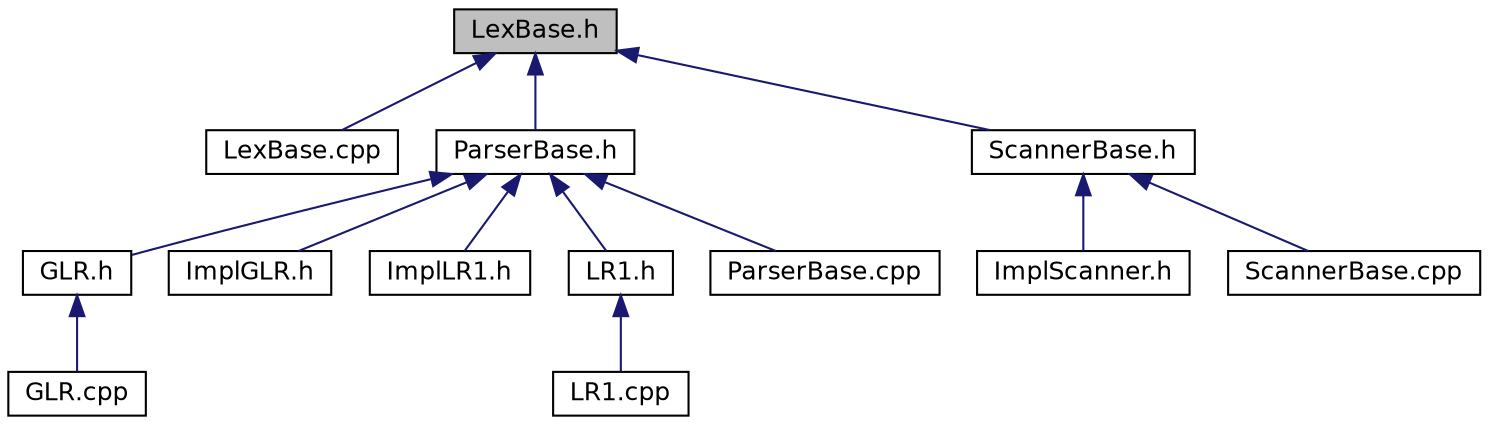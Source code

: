 digraph "LexBase.h"
{
 // LATEX_PDF_SIZE
  edge [fontname="Helvetica",fontsize="12",labelfontname="Helvetica",labelfontsize="12"];
  node [fontname="Helvetica",fontsize="12",shape=record];
  Node1 [label="LexBase.h",height=0.2,width=0.4,color="black", fillcolor="grey75", style="filled", fontcolor="black",tooltip=" "];
  Node1 -> Node2 [dir="back",color="midnightblue",fontsize="12",style="solid",fontname="Helvetica"];
  Node2 [label="LexBase.cpp",height=0.2,width=0.4,color="black", fillcolor="white", style="filled",URL="$LexBase_8cpp.html",tooltip=" "];
  Node1 -> Node3 [dir="back",color="midnightblue",fontsize="12",style="solid",fontname="Helvetica"];
  Node3 [label="ParserBase.h",height=0.2,width=0.4,color="black", fillcolor="white", style="filled",URL="$ParserBase_8h.html",tooltip=" "];
  Node3 -> Node4 [dir="back",color="midnightblue",fontsize="12",style="solid",fontname="Helvetica"];
  Node4 [label="GLR.h",height=0.2,width=0.4,color="black", fillcolor="white", style="filled",URL="$GLR_8h.html",tooltip=" "];
  Node4 -> Node5 [dir="back",color="midnightblue",fontsize="12",style="solid",fontname="Helvetica"];
  Node5 [label="GLR.cpp",height=0.2,width=0.4,color="black", fillcolor="white", style="filled",URL="$GLR_8cpp.html",tooltip=" "];
  Node3 -> Node6 [dir="back",color="midnightblue",fontsize="12",style="solid",fontname="Helvetica"];
  Node6 [label="ImplGLR.h",height=0.2,width=0.4,color="black", fillcolor="white", style="filled",URL="$ImplGLR_8h.html",tooltip=" "];
  Node3 -> Node7 [dir="back",color="midnightblue",fontsize="12",style="solid",fontname="Helvetica"];
  Node7 [label="ImplLR1.h",height=0.2,width=0.4,color="black", fillcolor="white", style="filled",URL="$ImplLR1_8h.html",tooltip=" "];
  Node3 -> Node8 [dir="back",color="midnightblue",fontsize="12",style="solid",fontname="Helvetica"];
  Node8 [label="LR1.h",height=0.2,width=0.4,color="black", fillcolor="white", style="filled",URL="$LR1_8h.html",tooltip=" "];
  Node8 -> Node9 [dir="back",color="midnightblue",fontsize="12",style="solid",fontname="Helvetica"];
  Node9 [label="LR1.cpp",height=0.2,width=0.4,color="black", fillcolor="white", style="filled",URL="$LR1_8cpp.html",tooltip=" "];
  Node3 -> Node10 [dir="back",color="midnightblue",fontsize="12",style="solid",fontname="Helvetica"];
  Node10 [label="ParserBase.cpp",height=0.2,width=0.4,color="black", fillcolor="white", style="filled",URL="$ParserBase_8cpp.html",tooltip=" "];
  Node1 -> Node11 [dir="back",color="midnightblue",fontsize="12",style="solid",fontname="Helvetica"];
  Node11 [label="ScannerBase.h",height=0.2,width=0.4,color="black", fillcolor="white", style="filled",URL="$ScannerBase_8h.html",tooltip=" "];
  Node11 -> Node12 [dir="back",color="midnightblue",fontsize="12",style="solid",fontname="Helvetica"];
  Node12 [label="ImplScanner.h",height=0.2,width=0.4,color="black", fillcolor="white", style="filled",URL="$ImplScanner_8h.html",tooltip=" "];
  Node11 -> Node13 [dir="back",color="midnightblue",fontsize="12",style="solid",fontname="Helvetica"];
  Node13 [label="ScannerBase.cpp",height=0.2,width=0.4,color="black", fillcolor="white", style="filled",URL="$ScannerBase_8cpp.html",tooltip=" "];
}

